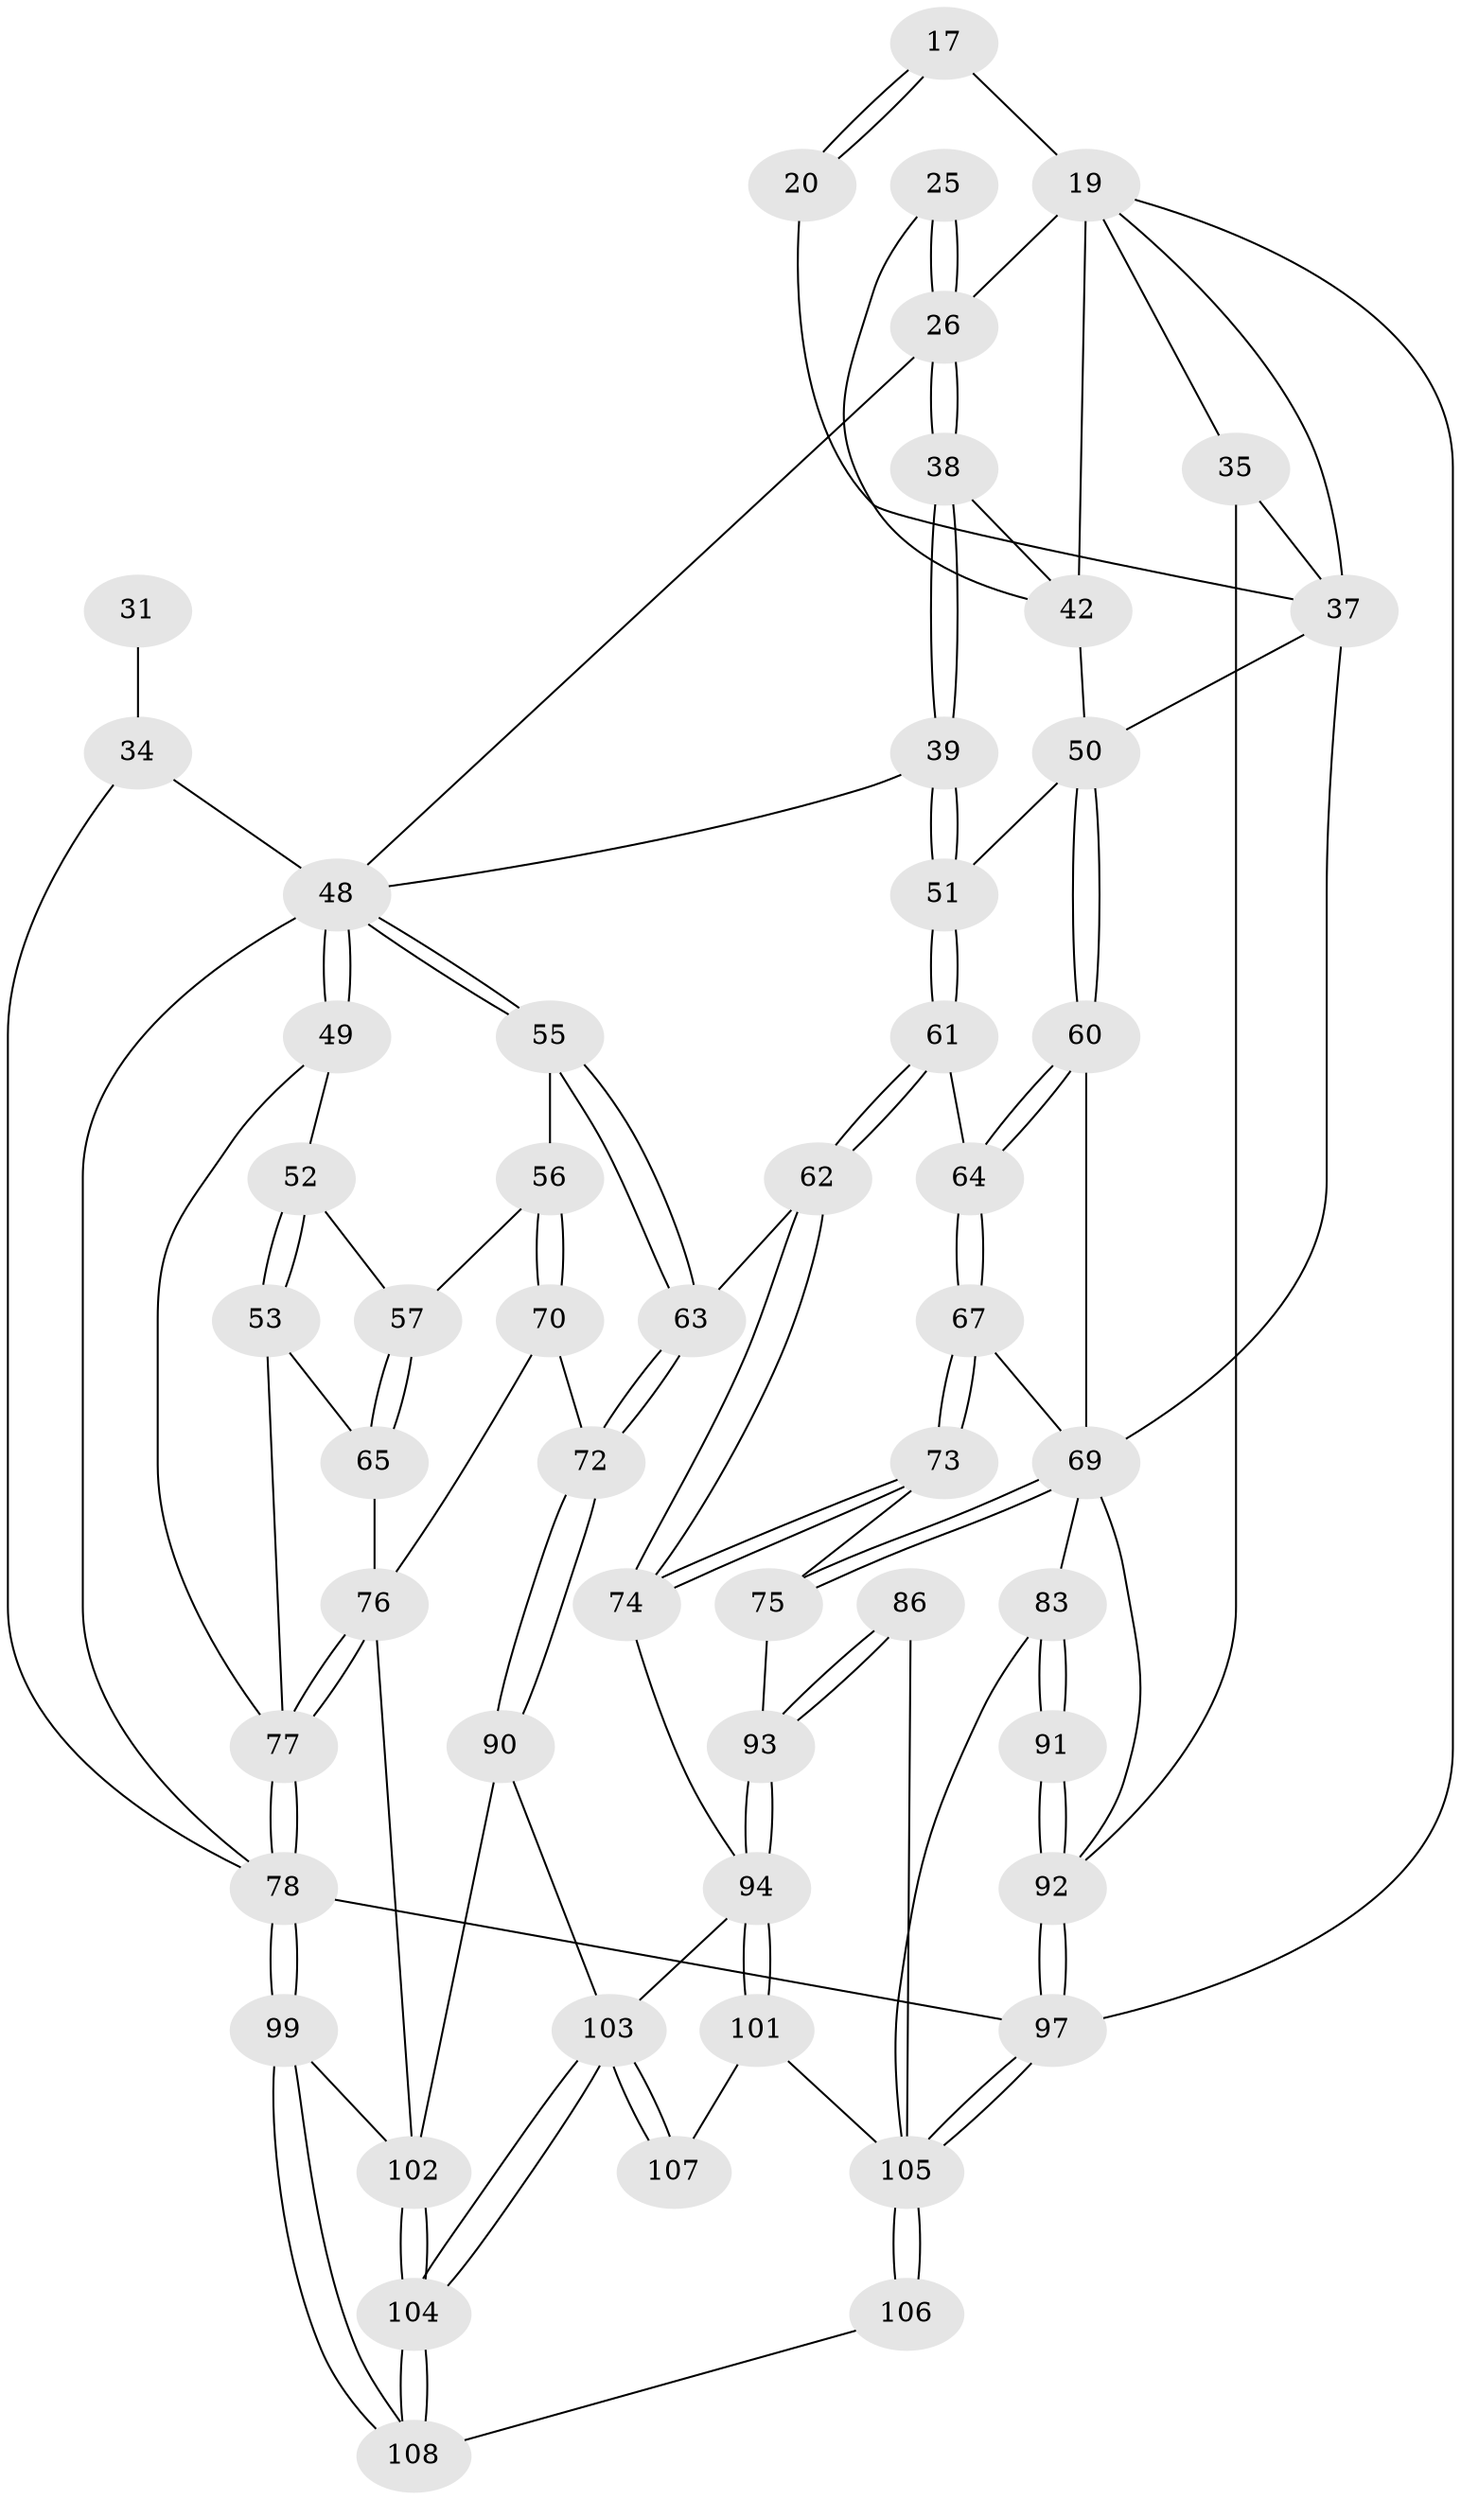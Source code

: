 // original degree distribution, {3: 0.018518518518518517, 4: 0.25, 6: 0.23148148148148148, 5: 0.5}
// Generated by graph-tools (version 1.1) at 2025/00/03/09/25 05:00:40]
// undirected, 54 vertices, 127 edges
graph export_dot {
graph [start="1"]
  node [color=gray90,style=filled];
  17 [pos="+0.568148353887123+0.1985103717071182",super="+16+15"];
  19 [pos="+0.5274086898473257+0.2542697368342947",super="+12+18+14"];
  20 [pos="+0.6080642318304804+0.20165768076456833"];
  25 [pos="+0.39347975610275626+0.24021684345321287"];
  26 [pos="+0.383361294836346+0.31984837164689833",super="+8+13+1"];
  31 [pos="+0.12786961193315774+0.1870597246438073"];
  34 [pos="+0.11529055376052759+0.3559941090958098",super="+30"];
  35 [pos="+0.8327050315639681+0.3004279026304784",super="+22+21"];
  37 [pos="+0.6988252318009934+0.37525460483817646",super="+28+36"];
  38 [pos="+0.3907142168958214+0.37882128230071965"];
  39 [pos="+0.37778578778095917+0.396144882974618"];
  42 [pos="+0.5155564984647769+0.3089387384065979",super="+27"];
  48 [pos="+0.3047078592977235+0.4518421223140083",super="+40+32+10+33"];
  49 [pos="+0.13821261296829584+0.41656686352428257",super="+46"];
  50 [pos="+0.600619628999777+0.4492834097247951",super="+41"];
  51 [pos="+0.46189076266062906+0.4748491405695034"];
  52 [pos="+0.1345146371206508+0.4263014299161396"];
  53 [pos="+0.04653677859739892+0.5438524986944884"];
  55 [pos="+0.3044296173012005+0.45375215369531996"];
  56 [pos="+0.21445123788901455+0.5554228697192233"];
  57 [pos="+0.19771162594177735+0.5538348617219094"];
  60 [pos="+0.6097340058219396+0.4948911651453536"];
  61 [pos="+0.4620654767598151+0.5209902497944828"];
  62 [pos="+0.406732619450263+0.6776762366848689"];
  63 [pos="+0.38968155490498657+0.6778194581380133"];
  64 [pos="+0.6070098450521985+0.5741928105005154"];
  65 [pos="+0.08799669689304356+0.5898506154841684"];
  67 [pos="+0.6076770541818012+0.5777014440130309"];
  69 [pos="+0.8356598610137733+0.6806940705620186",super="+68+66+59"];
  70 [pos="+0.2928332715512644+0.718120915218192"];
  72 [pos="+0.2986033762996469+0.7194659223370128"];
  73 [pos="+0.5978686216333521+0.6109224596275158"];
  74 [pos="+0.48905322506801896+0.710894129742049"];
  75 [pos="+0.740847265088591+0.708690357125629"];
  76 [pos="+0.11134380560395273+0.7447278991210078",super="+71"];
  77 [pos="+0+0.7546961450971881",super="+54+47"];
  78 [pos="+0+1",super="+29"];
  83 [pos="+0.8188259121490631+0.8788629545376244",super="+82"];
  86 [pos="+0.6756925038945477+0.8649686441004781"];
  90 [pos="+0.3064439263189753+0.824036488907386"];
  91 [pos="+1+1"];
  92 [pos="+1+1",super="+45"];
  93 [pos="+0.6476312903857961+0.8734708078854592",super="+80+79"];
  94 [pos="+0.6035147300717775+0.9474400154909806",super="+87+81"];
  97 [pos="+1+1",super="+4"];
  99 [pos="+0+1",super="+98"];
  101 [pos="+0.5967839539126666+1"];
  102 [pos="+0.24761387355800796+0.9606898604716991",super="+96"];
  103 [pos="+0.3001078400274574+1",super="+89+88"];
  104 [pos="+0.2971676649142545+1"];
  105 [pos="+0.7127667603286233+1",super="+84+85+100"];
  106 [pos="+0.6346270471944578+1"];
  107 [pos="+0.48394190047017943+0.9661208580202661"];
  108 [pos="+0.2849297737785496+1"];
  17 -- 20 [weight=2];
  17 -- 20;
  17 -- 19 [weight=3];
  19 -- 26 [weight=2];
  19 -- 42;
  19 -- 37;
  19 -- 97;
  19 -- 35;
  20 -- 37;
  25 -- 26 [weight=2];
  25 -- 26;
  25 -- 42;
  26 -- 38;
  26 -- 38;
  26 -- 48;
  31 -- 34 [weight=2];
  34 -- 78;
  34 -- 48;
  35 -- 92 [weight=2];
  35 -- 37 [weight=2];
  37 -- 50;
  37 -- 69;
  38 -- 39;
  38 -- 39;
  38 -- 42;
  39 -- 51;
  39 -- 51;
  39 -- 48;
  42 -- 50;
  48 -- 49 [weight=2];
  48 -- 49;
  48 -- 55;
  48 -- 55;
  48 -- 78;
  49 -- 52;
  49 -- 77;
  50 -- 51;
  50 -- 60;
  50 -- 60;
  51 -- 61;
  51 -- 61;
  52 -- 53;
  52 -- 53;
  52 -- 57;
  53 -- 65;
  53 -- 77;
  55 -- 56;
  55 -- 63;
  55 -- 63;
  56 -- 57;
  56 -- 70;
  56 -- 70;
  57 -- 65;
  57 -- 65;
  60 -- 64;
  60 -- 64;
  60 -- 69;
  61 -- 62;
  61 -- 62;
  61 -- 64;
  62 -- 63;
  62 -- 74;
  62 -- 74;
  63 -- 72;
  63 -- 72;
  64 -- 67;
  64 -- 67;
  65 -- 76;
  67 -- 73;
  67 -- 73;
  67 -- 69;
  69 -- 75;
  69 -- 75;
  69 -- 83;
  69 -- 92 [weight=2];
  70 -- 72;
  70 -- 76;
  72 -- 90;
  72 -- 90;
  73 -- 74;
  73 -- 74;
  73 -- 75;
  74 -- 94;
  75 -- 93;
  76 -- 77;
  76 -- 77;
  76 -- 102;
  77 -- 78 [weight=2];
  77 -- 78;
  78 -- 99;
  78 -- 99;
  78 -- 97 [weight=2];
  83 -- 91 [weight=2];
  83 -- 91;
  83 -- 105;
  86 -- 93 [weight=2];
  86 -- 93;
  86 -- 105;
  90 -- 102;
  90 -- 103;
  91 -- 92;
  91 -- 92;
  92 -- 97 [weight=2];
  92 -- 97;
  93 -- 94 [weight=2];
  93 -- 94;
  94 -- 101;
  94 -- 101;
  94 -- 103;
  97 -- 105;
  97 -- 105;
  99 -- 108;
  99 -- 108;
  99 -- 102 [weight=2];
  101 -- 107;
  101 -- 105;
  102 -- 104;
  102 -- 104;
  103 -- 104;
  103 -- 104;
  103 -- 107 [weight=2];
  103 -- 107;
  104 -- 108;
  104 -- 108;
  105 -- 106 [weight=2];
  105 -- 106;
  106 -- 108;
}
